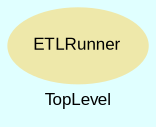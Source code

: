 digraph TopLevel {
    compound = true
    bgcolor = lightcyan1
    fontname = Arial
    fontsize = 8
    label = "TopLevel"
    node [
        fontname = Arial,
        fontsize = 8,
        color = black
    ]

    ETLRunner [
        fontcolor = black,
        URL = "classes/ETLRunner.html",
        shape = ellipse,
        color = palegoldenrod,
        style = filled,
        label = "ETLRunner"
    ]

}

